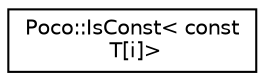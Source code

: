 digraph "Graphical Class Hierarchy"
{
 // LATEX_PDF_SIZE
  edge [fontname="Helvetica",fontsize="10",labelfontname="Helvetica",labelfontsize="10"];
  node [fontname="Helvetica",fontsize="10",shape=record];
  rankdir="LR";
  Node0 [label="Poco::IsConst\< const\l T[i]\>",height=0.2,width=0.4,color="black", fillcolor="white", style="filled",URL="$structPoco_1_1IsConst_3_01const_01T_0fi_0e_4.html",tooltip="Specialization for const char arrays."];
}
